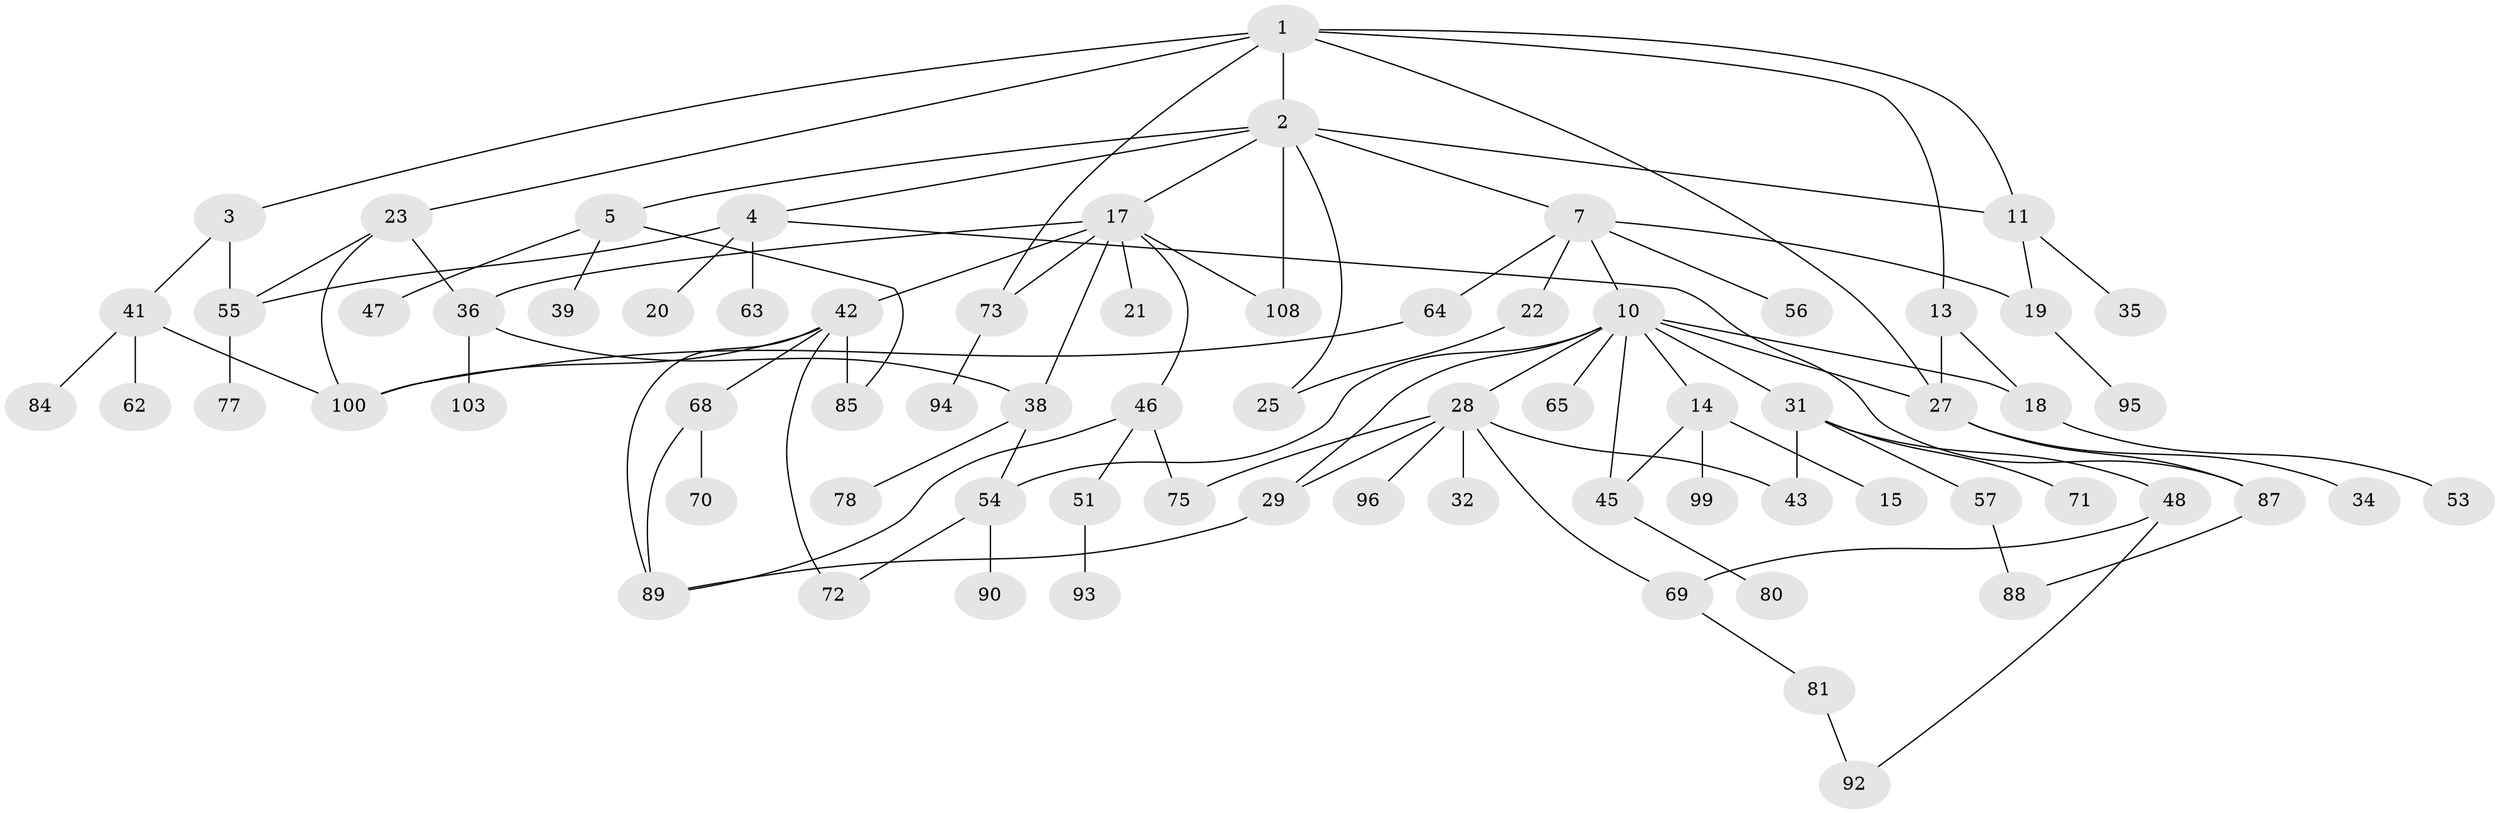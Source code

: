 // original degree distribution, {5: 0.05555555555555555, 8: 0.009259259259259259, 3: 0.1574074074074074, 6: 0.027777777777777776, 4: 0.12037037037037036, 2: 0.35185185185185186, 10: 0.009259259259259259, 1: 0.26851851851851855}
// Generated by graph-tools (version 1.1) at 2025/10/02/27/25 16:10:51]
// undirected, 72 vertices, 100 edges
graph export_dot {
graph [start="1"]
  node [color=gray90,style=filled];
  1 [super="+8"];
  2 [super="+9"];
  3 [super="+37"];
  4 [super="+26"];
  5 [super="+6"];
  7 [super="+12"];
  10 [super="+104"];
  11 [super="+30"];
  13 [super="+24"];
  14 [super="+16"];
  15;
  17 [super="+33"];
  18 [super="+52"];
  19 [super="+61"];
  20 [super="+67"];
  21;
  22;
  23 [super="+105"];
  25 [super="+40"];
  27;
  28 [super="+91"];
  29 [super="+79"];
  31 [super="+44"];
  32 [super="+107"];
  34 [super="+66"];
  35;
  36 [super="+49"];
  38 [super="+60"];
  39;
  41 [super="+97"];
  42 [super="+59"];
  43;
  45;
  46 [super="+50"];
  47 [super="+58"];
  48 [super="+82"];
  51;
  53;
  54 [super="+76"];
  55;
  56;
  57 [super="+74"];
  62;
  63;
  64;
  65;
  68 [super="+86"];
  69;
  70;
  71 [super="+83"];
  72;
  73;
  75;
  77;
  78;
  80;
  81;
  84;
  85 [super="+101"];
  87;
  88 [super="+102"];
  89;
  90;
  92 [super="+98"];
  93 [super="+106"];
  94;
  95;
  96;
  99;
  100;
  103;
  108;
  1 -- 2;
  1 -- 3;
  1 -- 27;
  1 -- 73;
  1 -- 11;
  1 -- 13;
  1 -- 23;
  2 -- 4;
  2 -- 5;
  2 -- 7;
  2 -- 11;
  2 -- 17;
  2 -- 25;
  2 -- 108;
  3 -- 41;
  3 -- 55;
  4 -- 20;
  4 -- 55;
  4 -- 87;
  4 -- 63;
  5 -- 85;
  5 -- 39;
  5 -- 47;
  7 -- 10;
  7 -- 22;
  7 -- 56;
  7 -- 64;
  7 -- 19;
  10 -- 14;
  10 -- 28;
  10 -- 31;
  10 -- 65;
  10 -- 45;
  10 -- 27;
  10 -- 54;
  10 -- 18;
  10 -- 29;
  11 -- 35;
  11 -- 19;
  13 -- 18;
  13 -- 27;
  14 -- 15;
  14 -- 99;
  14 -- 45;
  17 -- 21;
  17 -- 46;
  17 -- 36;
  17 -- 38;
  17 -- 73;
  17 -- 42;
  17 -- 108;
  18 -- 53;
  19 -- 95;
  22 -- 25;
  23 -- 36;
  23 -- 100;
  23 -- 55;
  27 -- 34;
  27 -- 87;
  28 -- 29;
  28 -- 32;
  28 -- 75;
  28 -- 43;
  28 -- 96;
  28 -- 69;
  29 -- 89;
  31 -- 43;
  31 -- 57;
  31 -- 71;
  31 -- 48;
  36 -- 103;
  36 -- 38;
  38 -- 54;
  38 -- 78;
  41 -- 62;
  41 -- 84;
  41 -- 100;
  42 -- 72;
  42 -- 89;
  42 -- 100;
  42 -- 68;
  42 -- 85;
  45 -- 80;
  46 -- 51;
  46 -- 75;
  46 -- 89;
  48 -- 69;
  48 -- 92;
  51 -- 93;
  54 -- 72;
  54 -- 90 [weight=2];
  55 -- 77;
  57 -- 88;
  64 -- 100;
  68 -- 70;
  68 -- 89;
  69 -- 81;
  73 -- 94;
  81 -- 92;
  87 -- 88;
}
